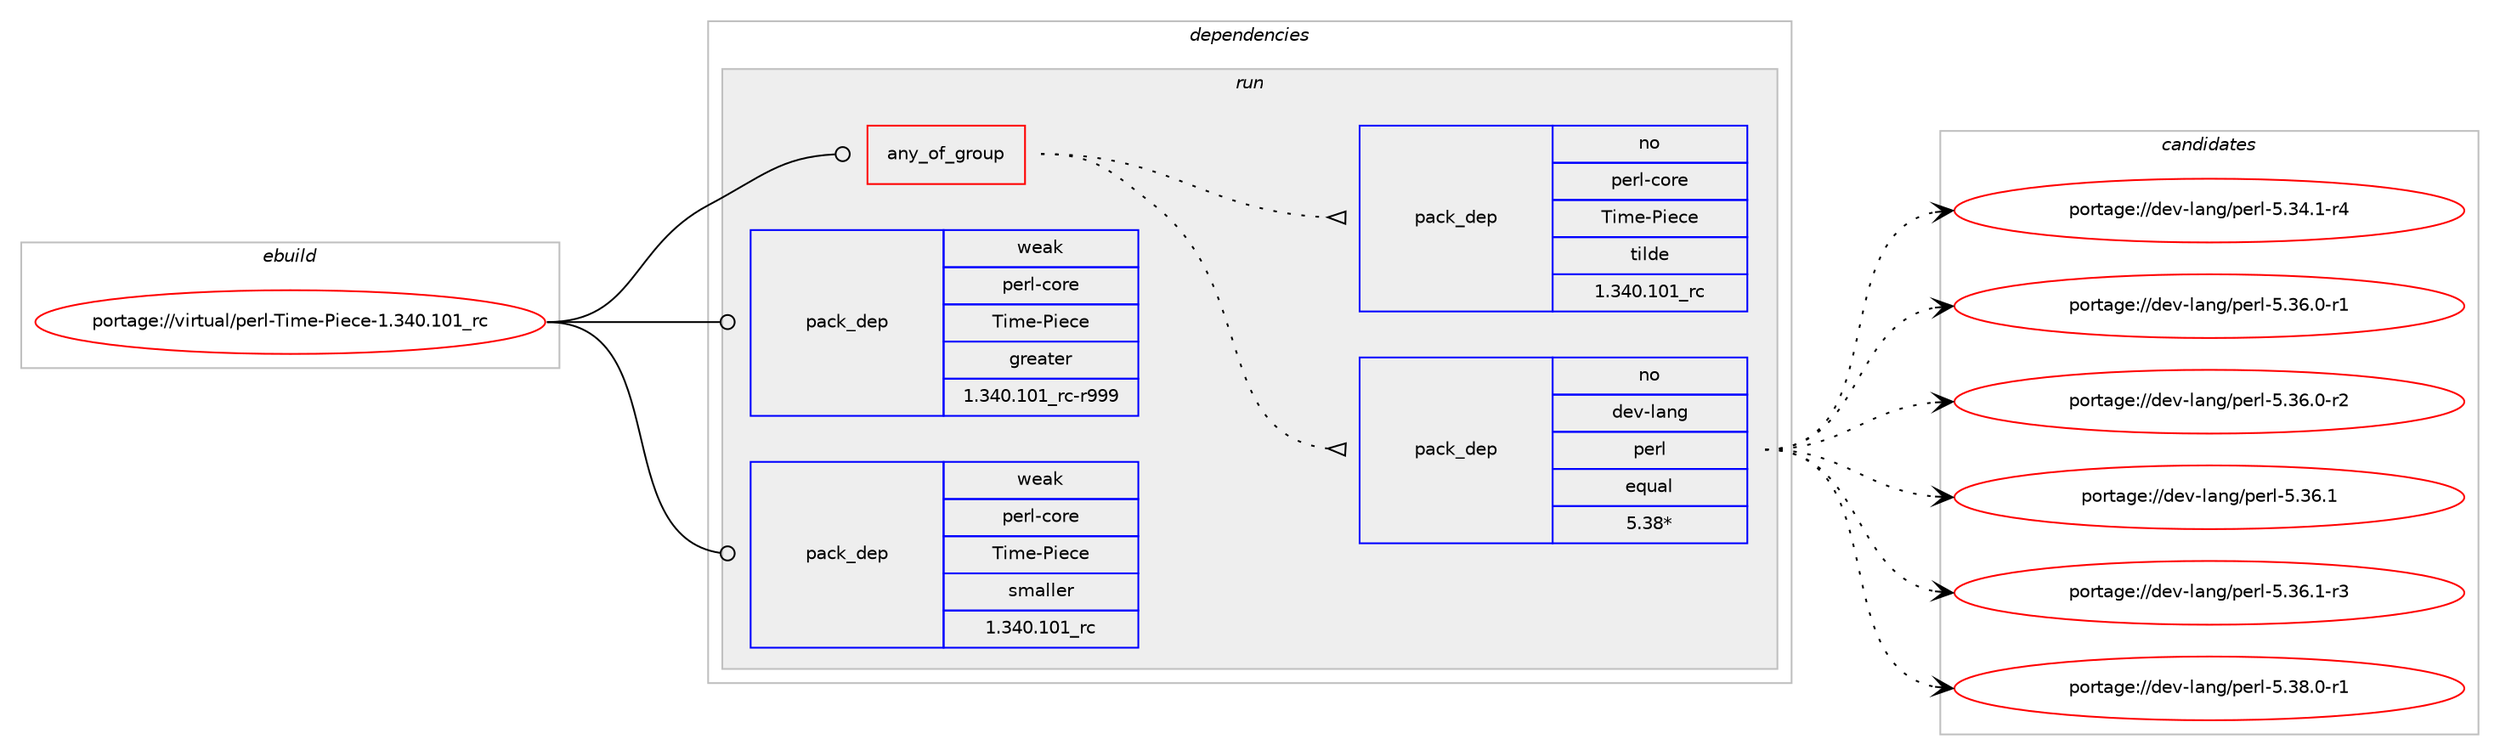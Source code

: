 digraph prolog {

# *************
# Graph options
# *************

newrank=true;
concentrate=true;
compound=true;
graph [rankdir=LR,fontname=Helvetica,fontsize=10,ranksep=1.5];#, ranksep=2.5, nodesep=0.2];
edge  [arrowhead=vee];
node  [fontname=Helvetica,fontsize=10];

# **********
# The ebuild
# **********

subgraph cluster_leftcol {
color=gray;
rank=same;
label=<<i>ebuild</i>>;
id [label="portage://virtual/perl-Time-Piece-1.340.101_rc", color=red, width=4, href="../virtual/perl-Time-Piece-1.340.101_rc.svg"];
}

# ****************
# The dependencies
# ****************

subgraph cluster_midcol {
color=gray;
label=<<i>dependencies</i>>;
subgraph cluster_compile {
fillcolor="#eeeeee";
style=filled;
label=<<i>compile</i>>;
}
subgraph cluster_compileandrun {
fillcolor="#eeeeee";
style=filled;
label=<<i>compile and run</i>>;
}
subgraph cluster_run {
fillcolor="#eeeeee";
style=filled;
label=<<i>run</i>>;
subgraph any81 {
dependency738 [label=<<TABLE BORDER="0" CELLBORDER="1" CELLSPACING="0" CELLPADDING="4"><TR><TD CELLPADDING="10">any_of_group</TD></TR></TABLE>>, shape=none, color=red];subgraph pack533 {
dependency739 [label=<<TABLE BORDER="0" CELLBORDER="1" CELLSPACING="0" CELLPADDING="4" WIDTH="220"><TR><TD ROWSPAN="6" CELLPADDING="30">pack_dep</TD></TR><TR><TD WIDTH="110">no</TD></TR><TR><TD>dev-lang</TD></TR><TR><TD>perl</TD></TR><TR><TD>equal</TD></TR><TR><TD>5.38*</TD></TR></TABLE>>, shape=none, color=blue];
}
dependency738:e -> dependency739:w [weight=20,style="dotted",arrowhead="oinv"];
subgraph pack534 {
dependency740 [label=<<TABLE BORDER="0" CELLBORDER="1" CELLSPACING="0" CELLPADDING="4" WIDTH="220"><TR><TD ROWSPAN="6" CELLPADDING="30">pack_dep</TD></TR><TR><TD WIDTH="110">no</TD></TR><TR><TD>perl-core</TD></TR><TR><TD>Time-Piece</TD></TR><TR><TD>tilde</TD></TR><TR><TD>1.340.101_rc</TD></TR></TABLE>>, shape=none, color=blue];
}
dependency738:e -> dependency740:w [weight=20,style="dotted",arrowhead="oinv"];
}
id:e -> dependency738:w [weight=20,style="solid",arrowhead="odot"];
# *** BEGIN UNKNOWN DEPENDENCY TYPE (TODO) ***
# id -> package_dependency(portage://virtual/perl-Time-Piece-1.340.101_rc,run,no,dev-lang,perl,none,[,,],any_same_slot,[])
# *** END UNKNOWN DEPENDENCY TYPE (TODO) ***

subgraph pack535 {
dependency741 [label=<<TABLE BORDER="0" CELLBORDER="1" CELLSPACING="0" CELLPADDING="4" WIDTH="220"><TR><TD ROWSPAN="6" CELLPADDING="30">pack_dep</TD></TR><TR><TD WIDTH="110">weak</TD></TR><TR><TD>perl-core</TD></TR><TR><TD>Time-Piece</TD></TR><TR><TD>greater</TD></TR><TR><TD>1.340.101_rc-r999</TD></TR></TABLE>>, shape=none, color=blue];
}
id:e -> dependency741:w [weight=20,style="solid",arrowhead="odot"];
subgraph pack536 {
dependency742 [label=<<TABLE BORDER="0" CELLBORDER="1" CELLSPACING="0" CELLPADDING="4" WIDTH="220"><TR><TD ROWSPAN="6" CELLPADDING="30">pack_dep</TD></TR><TR><TD WIDTH="110">weak</TD></TR><TR><TD>perl-core</TD></TR><TR><TD>Time-Piece</TD></TR><TR><TD>smaller</TD></TR><TR><TD>1.340.101_rc</TD></TR></TABLE>>, shape=none, color=blue];
}
id:e -> dependency742:w [weight=20,style="solid",arrowhead="odot"];
}
}

# **************
# The candidates
# **************

subgraph cluster_choices {
rank=same;
color=gray;
label=<<i>candidates</i>>;

subgraph choice533 {
color=black;
nodesep=1;
choice100101118451089711010347112101114108455346515246494511452 [label="portage://dev-lang/perl-5.34.1-r4", color=red, width=4,href="../dev-lang/perl-5.34.1-r4.svg"];
choice100101118451089711010347112101114108455346515446484511449 [label="portage://dev-lang/perl-5.36.0-r1", color=red, width=4,href="../dev-lang/perl-5.36.0-r1.svg"];
choice100101118451089711010347112101114108455346515446484511450 [label="portage://dev-lang/perl-5.36.0-r2", color=red, width=4,href="../dev-lang/perl-5.36.0-r2.svg"];
choice10010111845108971101034711210111410845534651544649 [label="portage://dev-lang/perl-5.36.1", color=red, width=4,href="../dev-lang/perl-5.36.1.svg"];
choice100101118451089711010347112101114108455346515446494511451 [label="portage://dev-lang/perl-5.36.1-r3", color=red, width=4,href="../dev-lang/perl-5.36.1-r3.svg"];
choice100101118451089711010347112101114108455346515646484511449 [label="portage://dev-lang/perl-5.38.0-r1", color=red, width=4,href="../dev-lang/perl-5.38.0-r1.svg"];
dependency739:e -> choice100101118451089711010347112101114108455346515246494511452:w [style=dotted,weight="100"];
dependency739:e -> choice100101118451089711010347112101114108455346515446484511449:w [style=dotted,weight="100"];
dependency739:e -> choice100101118451089711010347112101114108455346515446484511450:w [style=dotted,weight="100"];
dependency739:e -> choice10010111845108971101034711210111410845534651544649:w [style=dotted,weight="100"];
dependency739:e -> choice100101118451089711010347112101114108455346515446494511451:w [style=dotted,weight="100"];
dependency739:e -> choice100101118451089711010347112101114108455346515646484511449:w [style=dotted,weight="100"];
}
subgraph choice534 {
color=black;
nodesep=1;
}
subgraph choice535 {
color=black;
nodesep=1;
}
subgraph choice536 {
color=black;
nodesep=1;
}
}

}
